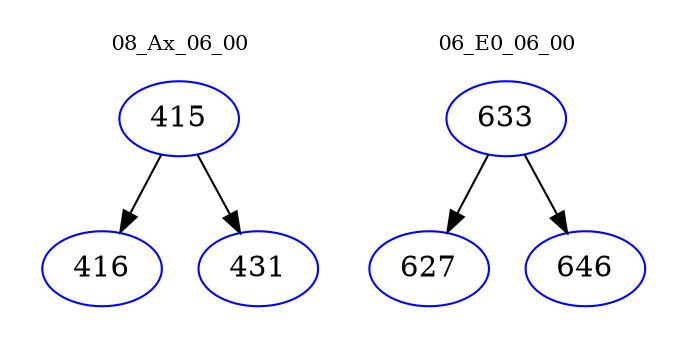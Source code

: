 digraph{
subgraph cluster_0 {
color = white
label = "08_Ax_06_00";
fontsize=10;
T0_415 [label="415", color="blue"]
T0_415 -> T0_416 [color="black"]
T0_416 [label="416", color="blue"]
T0_415 -> T0_431 [color="black"]
T0_431 [label="431", color="blue"]
}
subgraph cluster_1 {
color = white
label = "06_E0_06_00";
fontsize=10;
T1_633 [label="633", color="blue"]
T1_633 -> T1_627 [color="black"]
T1_627 [label="627", color="blue"]
T1_633 -> T1_646 [color="black"]
T1_646 [label="646", color="blue"]
}
}

